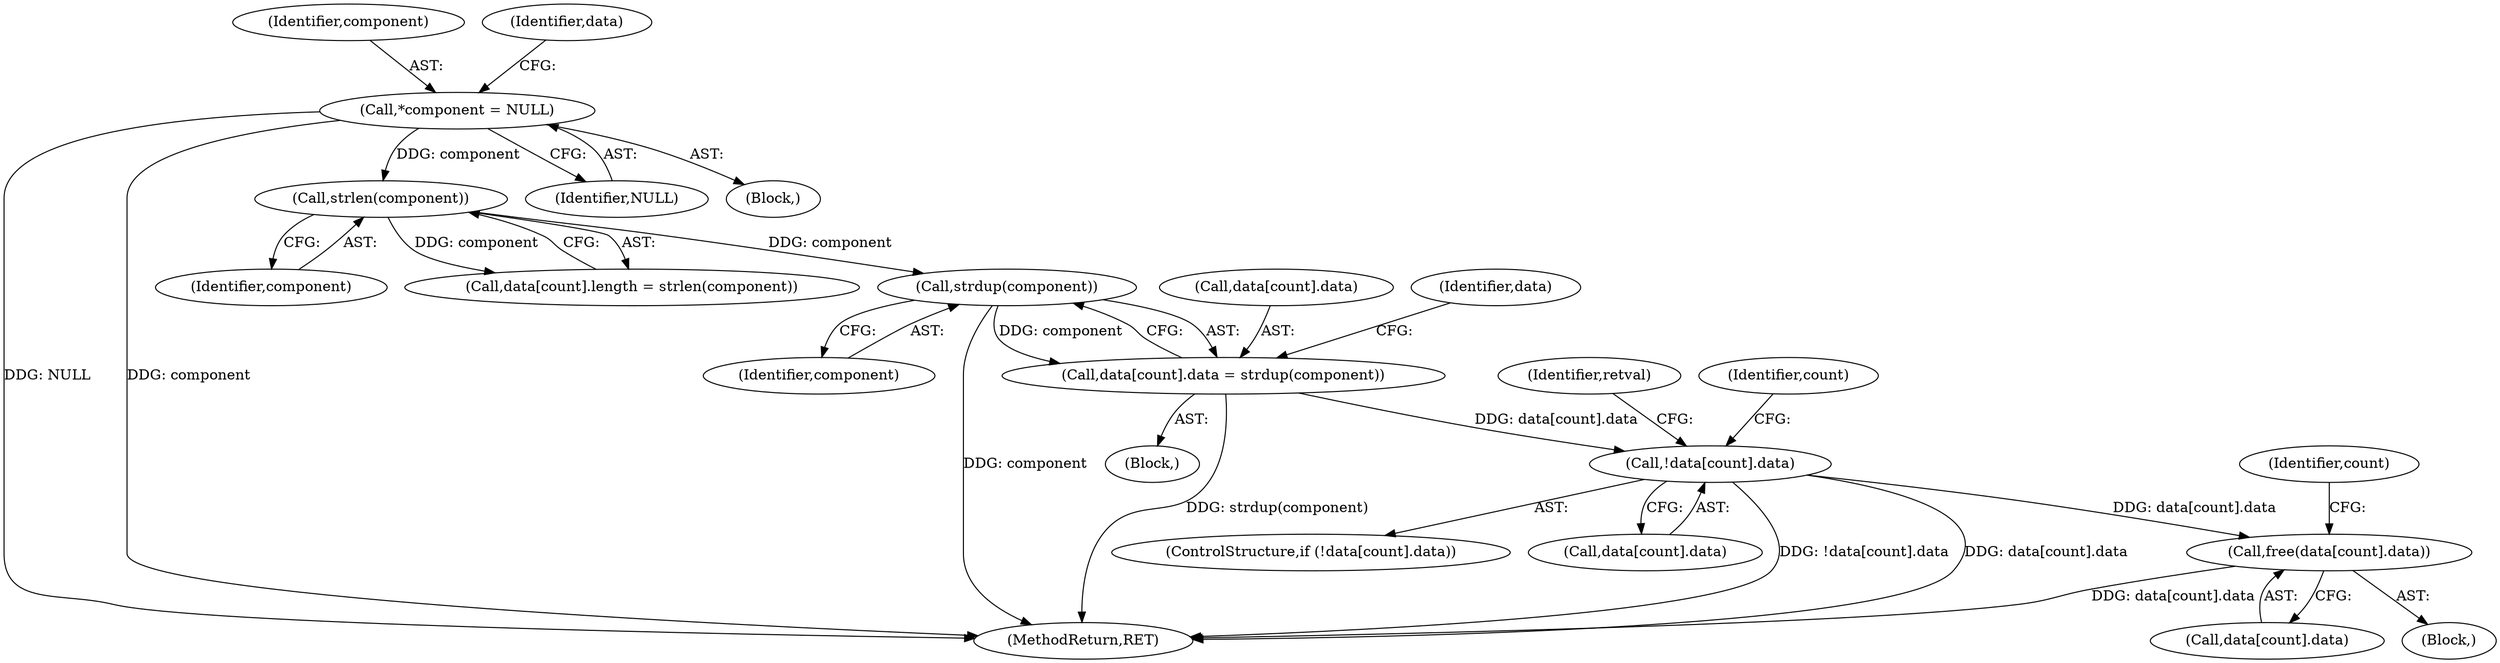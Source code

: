 digraph "0_krb5_f0c094a1b745d91ef2f9a4eae2149aac026a5789@API" {
"1000213" [label="(Call,strdup(component))"];
"1000205" [label="(Call,strlen(component))"];
"1000131" [label="(Call,*component = NULL)"];
"1000207" [label="(Call,data[count].data = strdup(component))"];
"1000216" [label="(Call,!data[count].data)"];
"1000274" [label="(Call,free(data[count].data))"];
"1000214" [label="(Identifier,component)"];
"1000199" [label="(Call,data[count].length = strlen(component))"];
"1000219" [label="(Identifier,data)"];
"1000217" [label="(Call,data[count].data)"];
"1000274" [label="(Call,free(data[count].data))"];
"1000213" [label="(Call,strdup(component))"];
"1000271" [label="(Identifier,count)"];
"1000207" [label="(Call,data[count].data = strdup(component))"];
"1000216" [label="(Call,!data[count].data)"];
"1000286" [label="(MethodReturn,RET)"];
"1000208" [label="(Call,data[count].data)"];
"1000132" [label="(Identifier,component)"];
"1000224" [label="(Identifier,retval)"];
"1000273" [label="(Block,)"];
"1000206" [label="(Identifier,component)"];
"1000215" [label="(ControlStructure,if (!data[count].data))"];
"1000135" [label="(Identifier,data)"];
"1000198" [label="(Block,)"];
"1000133" [label="(Identifier,NULL)"];
"1000227" [label="(Identifier,count)"];
"1000109" [label="(Block,)"];
"1000275" [label="(Call,data[count].data)"];
"1000205" [label="(Call,strlen(component))"];
"1000131" [label="(Call,*component = NULL)"];
"1000213" -> "1000207"  [label="AST: "];
"1000213" -> "1000214"  [label="CFG: "];
"1000214" -> "1000213"  [label="AST: "];
"1000207" -> "1000213"  [label="CFG: "];
"1000213" -> "1000286"  [label="DDG: component"];
"1000213" -> "1000207"  [label="DDG: component"];
"1000205" -> "1000213"  [label="DDG: component"];
"1000205" -> "1000199"  [label="AST: "];
"1000205" -> "1000206"  [label="CFG: "];
"1000206" -> "1000205"  [label="AST: "];
"1000199" -> "1000205"  [label="CFG: "];
"1000205" -> "1000199"  [label="DDG: component"];
"1000131" -> "1000205"  [label="DDG: component"];
"1000131" -> "1000109"  [label="AST: "];
"1000131" -> "1000133"  [label="CFG: "];
"1000132" -> "1000131"  [label="AST: "];
"1000133" -> "1000131"  [label="AST: "];
"1000135" -> "1000131"  [label="CFG: "];
"1000131" -> "1000286"  [label="DDG: NULL"];
"1000131" -> "1000286"  [label="DDG: component"];
"1000207" -> "1000198"  [label="AST: "];
"1000208" -> "1000207"  [label="AST: "];
"1000219" -> "1000207"  [label="CFG: "];
"1000207" -> "1000286"  [label="DDG: strdup(component)"];
"1000207" -> "1000216"  [label="DDG: data[count].data"];
"1000216" -> "1000215"  [label="AST: "];
"1000216" -> "1000217"  [label="CFG: "];
"1000217" -> "1000216"  [label="AST: "];
"1000224" -> "1000216"  [label="CFG: "];
"1000227" -> "1000216"  [label="CFG: "];
"1000216" -> "1000286"  [label="DDG: !data[count].data"];
"1000216" -> "1000286"  [label="DDG: data[count].data"];
"1000216" -> "1000274"  [label="DDG: data[count].data"];
"1000274" -> "1000273"  [label="AST: "];
"1000274" -> "1000275"  [label="CFG: "];
"1000275" -> "1000274"  [label="AST: "];
"1000271" -> "1000274"  [label="CFG: "];
"1000274" -> "1000286"  [label="DDG: data[count].data"];
}

